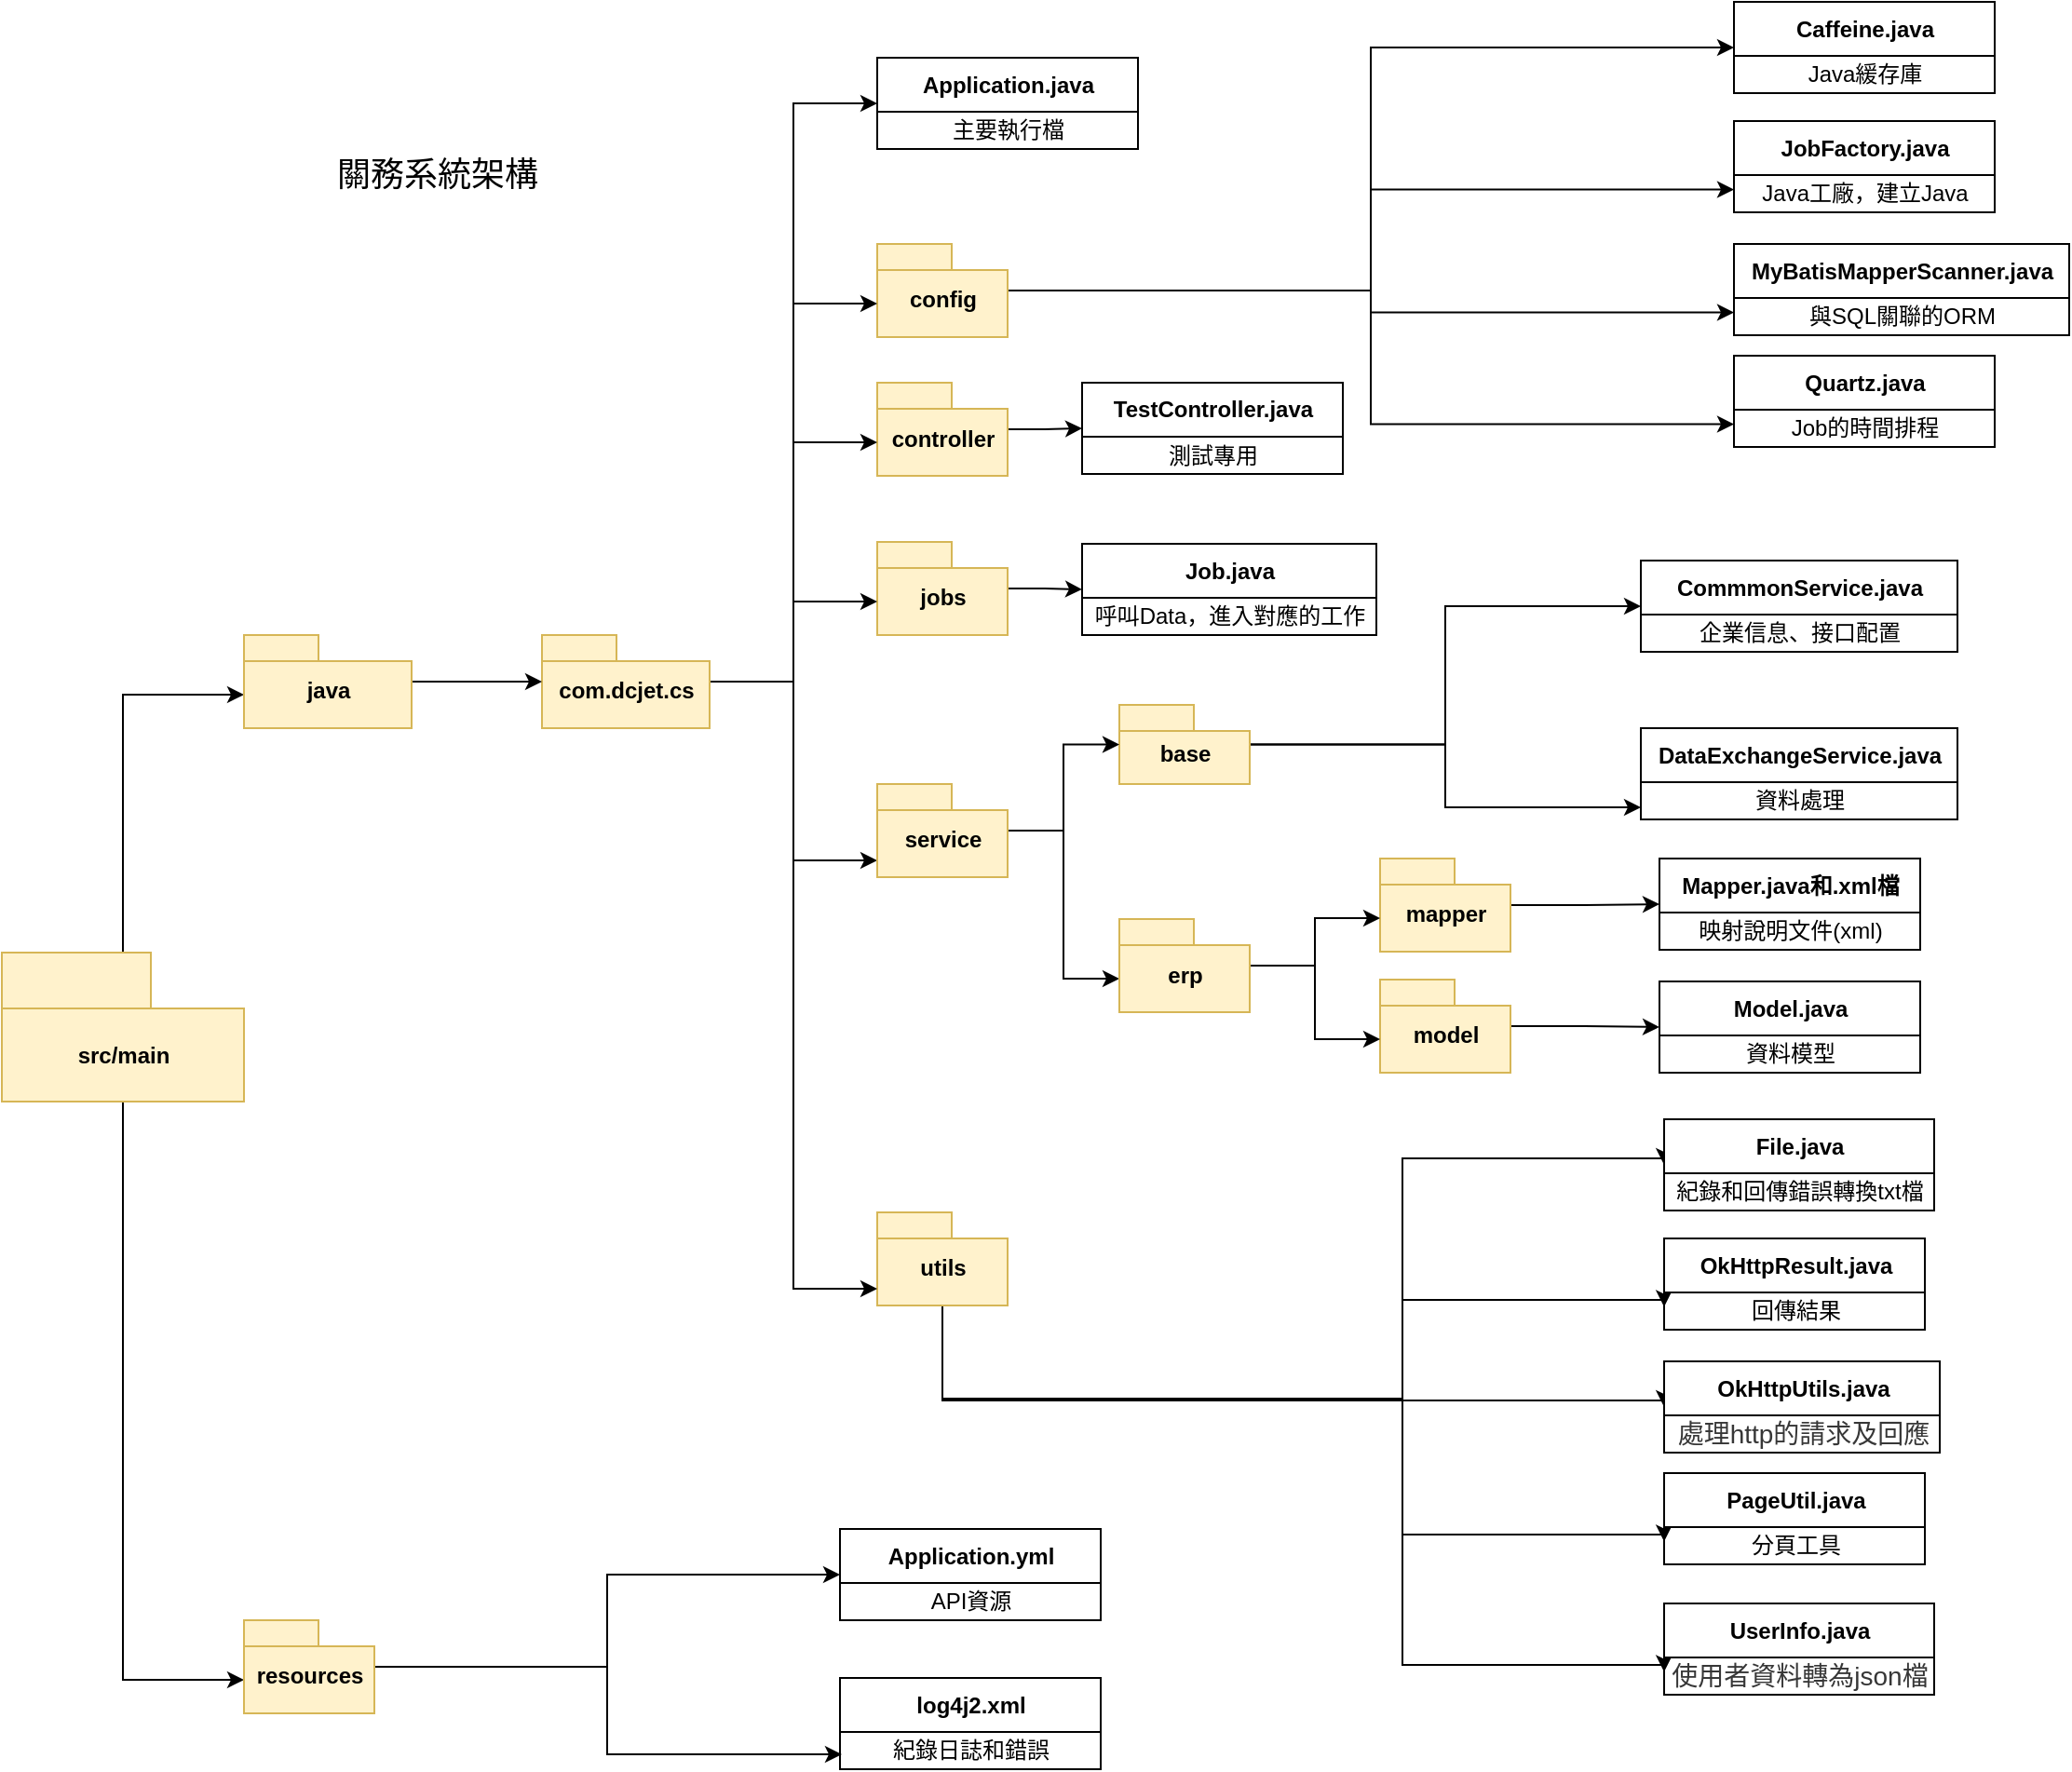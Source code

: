 <mxfile version="14.6.0" type="github">
  <diagram id="E2W33tM_lJapqoK78Tub" name="Page-1">
    <mxGraphModel dx="1422" dy="705" grid="1" gridSize="10" guides="1" tooltips="1" connect="1" arrows="1" fold="1" page="1" pageScale="1" pageWidth="1169" pageHeight="827" math="0" shadow="0">
      <root>
        <mxCell id="0" />
        <mxCell id="1" parent="0" />
        <mxCell id="wwZ5Yi76qFVbDz2MihXI-183" style="edgeStyle=orthogonalEdgeStyle;rounded=0;orthogonalLoop=1;jettySize=auto;html=1;entryX=0;entryY=0;entryDx=0;entryDy=32;entryPerimeter=0;" parent="1" source="wwZ5Yi76qFVbDz2MihXI-4" target="wwZ5Yi76qFVbDz2MihXI-178" edge="1">
          <mxGeometry relative="1" as="geometry" />
        </mxCell>
        <mxCell id="wwZ5Yi76qFVbDz2MihXI-184" style="edgeStyle=orthogonalEdgeStyle;rounded=0;orthogonalLoop=1;jettySize=auto;html=1;entryX=0;entryY=0;entryDx=0;entryDy=32;entryPerimeter=0;" parent="1" source="wwZ5Yi76qFVbDz2MihXI-4" target="wwZ5Yi76qFVbDz2MihXI-148" edge="1">
          <mxGeometry relative="1" as="geometry" />
        </mxCell>
        <mxCell id="wwZ5Yi76qFVbDz2MihXI-4" value="src/main" style="shape=folder;fontStyle=1;tabWidth=80;tabHeight=30;tabPosition=left;html=1;boundedLbl=1;fillColor=#fff2cc;strokeColor=#d6b656;" parent="1" vertex="1">
          <mxGeometry x="29" y="850.5" width="130" height="80" as="geometry" />
        </mxCell>
        <mxCell id="wwZ5Yi76qFVbDz2MihXI-46" style="edgeStyle=orthogonalEdgeStyle;rounded=0;orthogonalLoop=1;jettySize=auto;html=1;entryX=0;entryY=0.5;entryDx=0;entryDy=0;" parent="1" source="wwZ5Yi76qFVbDz2MihXI-6" target="wwZ5Yi76qFVbDz2MihXI-41" edge="1">
          <mxGeometry relative="1" as="geometry" />
        </mxCell>
        <mxCell id="wwZ5Yi76qFVbDz2MihXI-47" style="edgeStyle=orthogonalEdgeStyle;rounded=0;orthogonalLoop=1;jettySize=auto;html=1;entryX=0;entryY=0.75;entryDx=0;entryDy=0;" parent="1" source="wwZ5Yi76qFVbDz2MihXI-6" target="wwZ5Yi76qFVbDz2MihXI-42" edge="1">
          <mxGeometry relative="1" as="geometry" />
        </mxCell>
        <mxCell id="wwZ5Yi76qFVbDz2MihXI-48" style="edgeStyle=orthogonalEdgeStyle;rounded=0;orthogonalLoop=1;jettySize=auto;html=1;entryX=0;entryY=0.75;entryDx=0;entryDy=0;" parent="1" source="wwZ5Yi76qFVbDz2MihXI-6" target="wwZ5Yi76qFVbDz2MihXI-43" edge="1">
          <mxGeometry relative="1" as="geometry" />
        </mxCell>
        <mxCell id="wwZ5Yi76qFVbDz2MihXI-49" style="edgeStyle=orthogonalEdgeStyle;rounded=0;orthogonalLoop=1;jettySize=auto;html=1;entryX=0;entryY=0.75;entryDx=0;entryDy=0;" parent="1" source="wwZ5Yi76qFVbDz2MihXI-6" target="wwZ5Yi76qFVbDz2MihXI-44" edge="1">
          <mxGeometry relative="1" as="geometry" />
        </mxCell>
        <mxCell id="wwZ5Yi76qFVbDz2MihXI-6" value="config" style="shape=folder;fontStyle=1;spacingTop=10;tabWidth=40;tabHeight=14;tabPosition=left;html=1;fillColor=#fff2cc;strokeColor=#d6b656;" parent="1" vertex="1">
          <mxGeometry x="499" y="470" width="70" height="50" as="geometry" />
        </mxCell>
        <mxCell id="wwZ5Yi76qFVbDz2MihXI-100" style="edgeStyle=orthogonalEdgeStyle;rounded=0;orthogonalLoop=1;jettySize=auto;html=1;entryX=0;entryY=0.5;entryDx=0;entryDy=0;" parent="1" source="wwZ5Yi76qFVbDz2MihXI-7" target="wwZ5Yi76qFVbDz2MihXI-50" edge="1">
          <mxGeometry relative="1" as="geometry" />
        </mxCell>
        <mxCell id="wwZ5Yi76qFVbDz2MihXI-7" value="controller" style="shape=folder;fontStyle=1;spacingTop=10;tabWidth=40;tabHeight=14;tabPosition=left;html=1;fillColor=#fff2cc;strokeColor=#d6b656;" parent="1" vertex="1">
          <mxGeometry x="499" y="544.5" width="70" height="50" as="geometry" />
        </mxCell>
        <mxCell id="wwZ5Yi76qFVbDz2MihXI-140" style="edgeStyle=orthogonalEdgeStyle;rounded=0;orthogonalLoop=1;jettySize=auto;html=1;entryX=0;entryY=0.5;entryDx=0;entryDy=0;" parent="1" source="wwZ5Yi76qFVbDz2MihXI-8" target="wwZ5Yi76qFVbDz2MihXI-138" edge="1">
          <mxGeometry relative="1" as="geometry" />
        </mxCell>
        <mxCell id="wwZ5Yi76qFVbDz2MihXI-8" value="jobs" style="shape=folder;fontStyle=1;spacingTop=10;tabWidth=40;tabHeight=14;tabPosition=left;html=1;fillColor=#fff2cc;strokeColor=#d6b656;" parent="1" vertex="1">
          <mxGeometry x="499" y="630" width="70" height="50" as="geometry" />
        </mxCell>
        <mxCell id="wwZ5Yi76qFVbDz2MihXI-176" style="edgeStyle=orthogonalEdgeStyle;rounded=0;orthogonalLoop=1;jettySize=auto;html=1;entryX=0;entryY=0.5;entryDx=0;entryDy=0;" parent="1" source="wwZ5Yi76qFVbDz2MihXI-9" target="wwZ5Yi76qFVbDz2MihXI-54" edge="1">
          <mxGeometry relative="1" as="geometry" />
        </mxCell>
        <mxCell id="wwZ5Yi76qFVbDz2MihXI-177" style="edgeStyle=orthogonalEdgeStyle;rounded=0;orthogonalLoop=1;jettySize=auto;html=1;entryX=0;entryY=0.675;entryDx=0;entryDy=0;entryPerimeter=0;" parent="1" source="wwZ5Yi76qFVbDz2MihXI-9" target="wwZ5Yi76qFVbDz2MihXI-132" edge="1">
          <mxGeometry relative="1" as="geometry" />
        </mxCell>
        <mxCell id="wwZ5Yi76qFVbDz2MihXI-9" value="base" style="shape=folder;fontStyle=1;spacingTop=10;tabWidth=40;tabHeight=14;tabPosition=left;html=1;fillColor=#fff2cc;strokeColor=#d6b656;" parent="1" vertex="1">
          <mxGeometry x="629" y="717.5" width="70" height="42.5" as="geometry" />
        </mxCell>
        <mxCell id="wwZ5Yi76qFVbDz2MihXI-143" style="edgeStyle=orthogonalEdgeStyle;rounded=0;orthogonalLoop=1;jettySize=auto;html=1;entryX=0;entryY=0.5;entryDx=0;entryDy=0;" parent="1" source="wwZ5Yi76qFVbDz2MihXI-10" target="wwZ5Yi76qFVbDz2MihXI-141" edge="1">
          <mxGeometry relative="1" as="geometry" />
        </mxCell>
        <mxCell id="wwZ5Yi76qFVbDz2MihXI-10" value="mapper" style="shape=folder;fontStyle=1;spacingTop=10;tabWidth=40;tabHeight=14;tabPosition=left;html=1;fillColor=#fff2cc;strokeColor=#d6b656;" parent="1" vertex="1">
          <mxGeometry x="769" y="800" width="70" height="50" as="geometry" />
        </mxCell>
        <mxCell id="wwZ5Yi76qFVbDz2MihXI-136" style="edgeStyle=orthogonalEdgeStyle;rounded=0;orthogonalLoop=1;jettySize=auto;html=1;entryX=0;entryY=0.5;entryDx=0;entryDy=0;" parent="1" source="wwZ5Yi76qFVbDz2MihXI-11" target="wwZ5Yi76qFVbDz2MihXI-133" edge="1">
          <mxGeometry relative="1" as="geometry" />
        </mxCell>
        <mxCell id="wwZ5Yi76qFVbDz2MihXI-11" value="model" style="shape=folder;fontStyle=1;spacingTop=10;tabWidth=40;tabHeight=14;tabPosition=left;html=1;fillColor=#fff2cc;strokeColor=#d6b656;" parent="1" vertex="1">
          <mxGeometry x="769" y="865" width="70" height="50" as="geometry" />
        </mxCell>
        <mxCell id="wwZ5Yi76qFVbDz2MihXI-67" style="edgeStyle=orthogonalEdgeStyle;rounded=0;orthogonalLoop=1;jettySize=auto;html=1;entryX=0;entryY=0.5;entryDx=0;entryDy=0;" parent="1" source="wwZ5Yi76qFVbDz2MihXI-12" target="wwZ5Yi76qFVbDz2MihXI-63" edge="1">
          <mxGeometry relative="1" as="geometry">
            <Array as="points">
              <mxPoint x="534" y="1090" />
              <mxPoint x="781" y="1090" />
              <mxPoint x="781" y="961" />
            </Array>
          </mxGeometry>
        </mxCell>
        <mxCell id="wwZ5Yi76qFVbDz2MihXI-68" style="edgeStyle=orthogonalEdgeStyle;rounded=0;orthogonalLoop=1;jettySize=auto;html=1;entryX=0;entryY=0.75;entryDx=0;entryDy=0;" parent="1" source="wwZ5Yi76qFVbDz2MihXI-12" target="wwZ5Yi76qFVbDz2MihXI-64" edge="1">
          <mxGeometry relative="1" as="geometry">
            <Array as="points">
              <mxPoint x="534" y="1090" />
              <mxPoint x="781" y="1090" />
              <mxPoint x="781" y="1037" />
            </Array>
          </mxGeometry>
        </mxCell>
        <mxCell id="wwZ5Yi76qFVbDz2MihXI-69" style="edgeStyle=orthogonalEdgeStyle;rounded=0;orthogonalLoop=1;jettySize=auto;html=1;entryX=0;entryY=0.5;entryDx=0;entryDy=0;" parent="1" source="wwZ5Yi76qFVbDz2MihXI-12" target="wwZ5Yi76qFVbDz2MihXI-65" edge="1">
          <mxGeometry relative="1" as="geometry">
            <Array as="points">
              <mxPoint x="534" y="1091" />
            </Array>
          </mxGeometry>
        </mxCell>
        <mxCell id="wwZ5Yi76qFVbDz2MihXI-70" style="edgeStyle=orthogonalEdgeStyle;rounded=0;orthogonalLoop=1;jettySize=auto;html=1;entryX=0;entryY=0.75;entryDx=0;entryDy=0;" parent="1" source="wwZ5Yi76qFVbDz2MihXI-12" target="wwZ5Yi76qFVbDz2MihXI-66" edge="1">
          <mxGeometry relative="1" as="geometry">
            <Array as="points">
              <mxPoint x="534" y="1090" />
              <mxPoint x="781" y="1090" />
              <mxPoint x="781" y="1163" />
            </Array>
          </mxGeometry>
        </mxCell>
        <mxCell id="wwZ5Yi76qFVbDz2MihXI-72" style="edgeStyle=orthogonalEdgeStyle;rounded=0;orthogonalLoop=1;jettySize=auto;html=1;entryX=0;entryY=0.75;entryDx=0;entryDy=0;" parent="1" source="wwZ5Yi76qFVbDz2MihXI-12" target="wwZ5Yi76qFVbDz2MihXI-71" edge="1">
          <mxGeometry relative="1" as="geometry">
            <Array as="points">
              <mxPoint x="534" y="1090" />
              <mxPoint x="781" y="1090" />
              <mxPoint x="781" y="1233" />
            </Array>
          </mxGeometry>
        </mxCell>
        <mxCell id="wwZ5Yi76qFVbDz2MihXI-12" value="utils" style="shape=folder;fontStyle=1;spacingTop=10;tabWidth=40;tabHeight=14;tabPosition=left;html=1;fillColor=#fff2cc;strokeColor=#d6b656;" parent="1" vertex="1">
          <mxGeometry x="499" y="990" width="70" height="50" as="geometry" />
        </mxCell>
        <mxCell id="wwZ5Yi76qFVbDz2MihXI-34" value="Application.java" style="swimlane;fontStyle=1;align=center;verticalAlign=middle;childLayout=stackLayout;horizontal=1;startSize=29;horizontalStack=0;resizeParent=1;resizeParentMax=0;resizeLast=0;collapsible=0;marginBottom=0;html=1;" parent="1" vertex="1">
          <mxGeometry x="499" y="370" width="140" height="49" as="geometry" />
        </mxCell>
        <mxCell id="wwZ5Yi76qFVbDz2MihXI-111" value="主要執行檔" style="text;html=1;align=center;verticalAlign=middle;resizable=0;points=[];autosize=1;strokeColor=none;" parent="wwZ5Yi76qFVbDz2MihXI-34" vertex="1">
          <mxGeometry y="29" width="140" height="20" as="geometry" />
        </mxCell>
        <mxCell id="wwZ5Yi76qFVbDz2MihXI-41" value="Caffeine.java" style="swimlane;fontStyle=1;align=center;verticalAlign=middle;childLayout=stackLayout;horizontal=1;startSize=29;horizontalStack=0;resizeParent=1;resizeParentMax=0;resizeLast=0;collapsible=0;marginBottom=0;html=1;" parent="1" vertex="1">
          <mxGeometry x="959" y="340" width="140" height="49" as="geometry" />
        </mxCell>
        <mxCell id="wwZ5Yi76qFVbDz2MihXI-123" value="Java緩存庫" style="text;html=1;align=center;verticalAlign=middle;resizable=0;points=[];autosize=1;strokeColor=none;" parent="wwZ5Yi76qFVbDz2MihXI-41" vertex="1">
          <mxGeometry y="29" width="140" height="20" as="geometry" />
        </mxCell>
        <mxCell id="wwZ5Yi76qFVbDz2MihXI-42" value="JobFactory.java" style="swimlane;fontStyle=1;align=center;verticalAlign=middle;childLayout=stackLayout;horizontal=1;startSize=29;horizontalStack=0;resizeParent=1;resizeParentMax=0;resizeLast=0;collapsible=0;marginBottom=0;html=1;" parent="1" vertex="1">
          <mxGeometry x="959" y="404" width="140" height="49" as="geometry" />
        </mxCell>
        <mxCell id="wwZ5Yi76qFVbDz2MihXI-126" value="Java工廠，建立Java" style="text;html=1;align=center;verticalAlign=middle;resizable=0;points=[];autosize=1;strokeColor=none;" parent="wwZ5Yi76qFVbDz2MihXI-42" vertex="1">
          <mxGeometry y="29" width="140" height="20" as="geometry" />
        </mxCell>
        <mxCell id="wwZ5Yi76qFVbDz2MihXI-43" value="MyBatisMapperScanner.java" style="swimlane;fontStyle=1;align=center;verticalAlign=middle;childLayout=stackLayout;horizontal=1;startSize=29;horizontalStack=0;resizeParent=1;resizeParentMax=0;resizeLast=0;collapsible=0;marginBottom=0;html=1;" parent="1" vertex="1">
          <mxGeometry x="959" y="470" width="180" height="49" as="geometry" />
        </mxCell>
        <mxCell id="wwZ5Yi76qFVbDz2MihXI-127" value="與SQL關聯的ORM" style="text;html=1;align=center;verticalAlign=middle;resizable=0;points=[];autosize=1;strokeColor=none;" parent="wwZ5Yi76qFVbDz2MihXI-43" vertex="1">
          <mxGeometry y="29" width="180" height="20" as="geometry" />
        </mxCell>
        <mxCell id="wwZ5Yi76qFVbDz2MihXI-44" value="Quartz.java" style="swimlane;fontStyle=1;align=center;verticalAlign=middle;childLayout=stackLayout;horizontal=1;startSize=29;horizontalStack=0;resizeParent=1;resizeParentMax=0;resizeLast=0;collapsible=0;marginBottom=0;html=1;" parent="1" vertex="1">
          <mxGeometry x="959" y="530" width="140" height="49" as="geometry" />
        </mxCell>
        <mxCell id="wwZ5Yi76qFVbDz2MihXI-128" value="Job的時間排程" style="text;html=1;align=center;verticalAlign=middle;resizable=0;points=[];autosize=1;strokeColor=none;" parent="wwZ5Yi76qFVbDz2MihXI-44" vertex="1">
          <mxGeometry y="29" width="140" height="20" as="geometry" />
        </mxCell>
        <mxCell id="wwZ5Yi76qFVbDz2MihXI-54" value="CommmonService.java" style="swimlane;fontStyle=1;align=center;verticalAlign=middle;childLayout=stackLayout;horizontal=1;startSize=29;horizontalStack=0;resizeParent=1;resizeParentMax=0;resizeLast=0;collapsible=0;marginBottom=0;html=1;" parent="1" vertex="1">
          <mxGeometry x="909" y="640" width="170" height="49" as="geometry" />
        </mxCell>
        <mxCell id="wwZ5Yi76qFVbDz2MihXI-146" value="企業信息、接口配置" style="text;html=1;align=center;verticalAlign=middle;resizable=0;points=[];autosize=1;strokeColor=none;" parent="wwZ5Yi76qFVbDz2MihXI-54" vertex="1">
          <mxGeometry y="29" width="170" height="20" as="geometry" />
        </mxCell>
        <mxCell id="wwZ5Yi76qFVbDz2MihXI-55" value="DataExchangeService.java" style="swimlane;fontStyle=1;align=center;verticalAlign=middle;childLayout=stackLayout;horizontal=1;startSize=29;horizontalStack=0;resizeParent=1;resizeParentMax=0;resizeLast=0;collapsible=0;marginBottom=0;html=1;" parent="1" vertex="1">
          <mxGeometry x="909" y="730" width="170" height="49" as="geometry" />
        </mxCell>
        <mxCell id="wwZ5Yi76qFVbDz2MihXI-132" value="資料處理" style="text;html=1;align=center;verticalAlign=middle;resizable=0;points=[];autosize=1;strokeColor=none;" parent="wwZ5Yi76qFVbDz2MihXI-55" vertex="1">
          <mxGeometry y="29" width="170" height="20" as="geometry" />
        </mxCell>
        <mxCell id="wwZ5Yi76qFVbDz2MihXI-63" value="File.java" style="swimlane;fontStyle=1;align=center;verticalAlign=middle;childLayout=stackLayout;horizontal=1;startSize=29;horizontalStack=0;resizeParent=1;resizeParentMax=0;resizeLast=0;collapsible=0;marginBottom=0;html=1;" parent="1" vertex="1">
          <mxGeometry x="921.5" y="940" width="145" height="49" as="geometry" />
        </mxCell>
        <mxCell id="wwZ5Yi76qFVbDz2MihXI-115" value="紀錄和回傳錯誤轉換txt檔" style="text;html=1;align=center;verticalAlign=middle;resizable=0;points=[];autosize=1;strokeColor=none;" parent="wwZ5Yi76qFVbDz2MihXI-63" vertex="1">
          <mxGeometry y="29" width="145" height="20" as="geometry" />
        </mxCell>
        <mxCell id="wwZ5Yi76qFVbDz2MihXI-64" value="OkHttpResult.java" style="swimlane;fontStyle=1;align=center;verticalAlign=middle;childLayout=stackLayout;horizontal=1;startSize=29;horizontalStack=0;resizeParent=1;resizeParentMax=0;resizeLast=0;collapsible=0;marginBottom=0;html=1;" parent="1" vertex="1">
          <mxGeometry x="921.5" y="1004" width="140" height="49" as="geometry" />
        </mxCell>
        <mxCell id="wwZ5Yi76qFVbDz2MihXI-116" value="回傳結果" style="text;html=1;align=center;verticalAlign=middle;resizable=0;points=[];autosize=1;strokeColor=none;" parent="wwZ5Yi76qFVbDz2MihXI-64" vertex="1">
          <mxGeometry y="29" width="140" height="20" as="geometry" />
        </mxCell>
        <mxCell id="wwZ5Yi76qFVbDz2MihXI-65" value="OkHttpUtils.java" style="swimlane;fontStyle=1;align=center;verticalAlign=middle;childLayout=stackLayout;horizontal=1;startSize=29;horizontalStack=0;resizeParent=1;resizeParentMax=0;resizeLast=0;collapsible=0;marginBottom=0;html=1;" parent="1" vertex="1">
          <mxGeometry x="921.5" y="1070" width="148" height="49" as="geometry" />
        </mxCell>
        <mxCell id="wwZ5Yi76qFVbDz2MihXI-120" value="&lt;span style=&quot;color: rgb(55 , 55 , 55) ; font-family: &amp;#34;arial&amp;#34; , &amp;#34;pingfang tc&amp;#34; , &amp;#34;microsoft_jhenghei_fix&amp;#34; , , &amp;#34;microsoft jhenghei&amp;#34; , &amp;#34;hiragino kaku gothic pro&amp;#34; , , &amp;#34;apple ligothic&amp;#34; , &amp;#34;heiti tc&amp;#34; , , &amp;#34;pmingliu&amp;#34; , , &amp;#34;mingliu&amp;#34; , sans-serif ; font-size: 14px ; background-color: rgb(255 , 255 , 255)&quot;&gt; 處理http的請求及回應&lt;/span&gt;" style="text;html=1;align=center;verticalAlign=middle;resizable=0;points=[];autosize=1;strokeColor=none;" parent="wwZ5Yi76qFVbDz2MihXI-65" vertex="1">
          <mxGeometry y="29" width="148" height="20" as="geometry" />
        </mxCell>
        <mxCell id="wwZ5Yi76qFVbDz2MihXI-66" value="PageUtil.java" style="swimlane;fontStyle=1;align=center;verticalAlign=middle;childLayout=stackLayout;horizontal=1;startSize=29;horizontalStack=0;resizeParent=1;resizeParentMax=0;resizeLast=0;collapsible=0;marginBottom=0;html=1;" parent="1" vertex="1">
          <mxGeometry x="921.5" y="1130" width="140" height="49" as="geometry" />
        </mxCell>
        <mxCell id="wwZ5Yi76qFVbDz2MihXI-119" value="分頁工具" style="text;html=1;align=center;verticalAlign=middle;resizable=0;points=[];autosize=1;strokeColor=none;" parent="wwZ5Yi76qFVbDz2MihXI-66" vertex="1">
          <mxGeometry y="29" width="140" height="20" as="geometry" />
        </mxCell>
        <mxCell id="wwZ5Yi76qFVbDz2MihXI-71" value="UserInfo.java" style="swimlane;fontStyle=1;align=center;verticalAlign=middle;childLayout=stackLayout;horizontal=1;startSize=29;horizontalStack=0;resizeParent=1;resizeParentMax=0;resizeLast=0;collapsible=0;marginBottom=0;html=1;" parent="1" vertex="1">
          <mxGeometry x="921.5" y="1200" width="145" height="49" as="geometry" />
        </mxCell>
        <mxCell id="wwZ5Yi76qFVbDz2MihXI-121" value="&lt;span style=&quot;color: rgb(55 , 55 , 55) ; font-family: &amp;#34;arial&amp;#34; , &amp;#34;pingfang tc&amp;#34; , &amp;#34;microsoft_jhenghei_fix&amp;#34; , , &amp;#34;microsoft jhenghei&amp;#34; , &amp;#34;hiragino kaku gothic pro&amp;#34; , , &amp;#34;apple ligothic&amp;#34; , &amp;#34;heiti tc&amp;#34; , , &amp;#34;pmingliu&amp;#34; , , &amp;#34;mingliu&amp;#34; , sans-serif ; font-size: 14px ; background-color: rgb(255 , 255 , 255)&quot;&gt;使用者資料轉為json檔&lt;/span&gt;" style="text;html=1;align=center;verticalAlign=middle;resizable=0;points=[];autosize=1;strokeColor=none;" parent="wwZ5Yi76qFVbDz2MihXI-71" vertex="1">
          <mxGeometry y="29" width="145" height="20" as="geometry" />
        </mxCell>
        <mxCell id="wwZ5Yi76qFVbDz2MihXI-50" value="TestController.java" style="swimlane;fontStyle=1;align=center;verticalAlign=middle;childLayout=stackLayout;horizontal=1;startSize=29;horizontalStack=0;resizeParent=1;resizeParentMax=0;resizeLast=0;collapsible=0;marginBottom=0;html=1;" parent="1" vertex="1">
          <mxGeometry x="609" y="544.5" width="140" height="49" as="geometry" />
        </mxCell>
        <mxCell id="wwZ5Yi76qFVbDz2MihXI-113" value="測試專用" style="text;html=1;align=center;verticalAlign=middle;resizable=0;points=[];autosize=1;strokeColor=none;" parent="wwZ5Yi76qFVbDz2MihXI-50" vertex="1">
          <mxGeometry y="29" width="140" height="20" as="geometry" />
        </mxCell>
        <mxCell id="wwZ5Yi76qFVbDz2MihXI-133" value="Model.java" style="swimlane;fontStyle=1;align=center;verticalAlign=middle;childLayout=stackLayout;horizontal=1;startSize=29;horizontalStack=0;resizeParent=1;resizeParentMax=0;resizeLast=0;collapsible=0;marginBottom=0;html=1;" parent="1" vertex="1">
          <mxGeometry x="919" y="866" width="140" height="49" as="geometry" />
        </mxCell>
        <mxCell id="wwZ5Yi76qFVbDz2MihXI-134" value="資料模型" style="text;html=1;align=center;verticalAlign=middle;resizable=0;points=[];autosize=1;strokeColor=none;" parent="wwZ5Yi76qFVbDz2MihXI-133" vertex="1">
          <mxGeometry y="29" width="140" height="20" as="geometry" />
        </mxCell>
        <mxCell id="wwZ5Yi76qFVbDz2MihXI-138" value="Job.java" style="swimlane;fontStyle=1;align=center;verticalAlign=middle;childLayout=stackLayout;horizontal=1;startSize=29;horizontalStack=0;resizeParent=1;resizeParentMax=0;resizeLast=0;collapsible=0;marginBottom=0;html=1;" parent="1" vertex="1">
          <mxGeometry x="609" y="631" width="158" height="49" as="geometry" />
        </mxCell>
        <mxCell id="wwZ5Yi76qFVbDz2MihXI-139" value="呼叫Data，進入對應的工作" style="text;html=1;align=center;verticalAlign=middle;resizable=0;points=[];autosize=1;strokeColor=none;" parent="wwZ5Yi76qFVbDz2MihXI-138" vertex="1">
          <mxGeometry y="29" width="158" height="20" as="geometry" />
        </mxCell>
        <mxCell id="wwZ5Yi76qFVbDz2MihXI-141" value="Mapper.java和.xml檔" style="swimlane;fontStyle=1;align=center;verticalAlign=middle;childLayout=stackLayout;horizontal=1;startSize=29;horizontalStack=0;resizeParent=1;resizeParentMax=0;resizeLast=0;collapsible=0;marginBottom=0;html=1;" parent="1" vertex="1">
          <mxGeometry x="919" y="800" width="140" height="49" as="geometry" />
        </mxCell>
        <mxCell id="wwZ5Yi76qFVbDz2MihXI-142" value="映射說明文件(xml)" style="text;html=1;align=center;verticalAlign=middle;resizable=0;points=[];autosize=1;strokeColor=none;" parent="wwZ5Yi76qFVbDz2MihXI-141" vertex="1">
          <mxGeometry y="29" width="140" height="20" as="geometry" />
        </mxCell>
        <mxCell id="wwZ5Yi76qFVbDz2MihXI-154" style="edgeStyle=orthogonalEdgeStyle;rounded=0;orthogonalLoop=1;jettySize=auto;html=1;entryX=0;entryY=0.5;entryDx=0;entryDy=0;" parent="1" source="wwZ5Yi76qFVbDz2MihXI-148" target="wwZ5Yi76qFVbDz2MihXI-150" edge="1">
          <mxGeometry relative="1" as="geometry" />
        </mxCell>
        <mxCell id="wwZ5Yi76qFVbDz2MihXI-155" style="edgeStyle=orthogonalEdgeStyle;rounded=0;orthogonalLoop=1;jettySize=auto;html=1;entryX=0.007;entryY=0.6;entryDx=0;entryDy=0;entryPerimeter=0;" parent="1" source="wwZ5Yi76qFVbDz2MihXI-148" target="wwZ5Yi76qFVbDz2MihXI-153" edge="1">
          <mxGeometry relative="1" as="geometry" />
        </mxCell>
        <mxCell id="wwZ5Yi76qFVbDz2MihXI-148" value="resources" style="shape=folder;fontStyle=1;spacingTop=10;tabWidth=40;tabHeight=14;tabPosition=left;html=1;fillColor=#fff2cc;strokeColor=#d6b656;" parent="1" vertex="1">
          <mxGeometry x="159" y="1209" width="70" height="50" as="geometry" />
        </mxCell>
        <mxCell id="wwZ5Yi76qFVbDz2MihXI-150" value="Application.yml" style="swimlane;fontStyle=1;align=center;verticalAlign=middle;childLayout=stackLayout;horizontal=1;startSize=29;horizontalStack=0;resizeParent=1;resizeParentMax=0;resizeLast=0;collapsible=0;marginBottom=0;html=1;" parent="1" vertex="1">
          <mxGeometry x="479" y="1160" width="140" height="49" as="geometry" />
        </mxCell>
        <mxCell id="wwZ5Yi76qFVbDz2MihXI-151" value="API資源" style="text;html=1;align=center;verticalAlign=middle;resizable=0;points=[];autosize=1;strokeColor=none;" parent="wwZ5Yi76qFVbDz2MihXI-150" vertex="1">
          <mxGeometry y="29" width="140" height="20" as="geometry" />
        </mxCell>
        <mxCell id="wwZ5Yi76qFVbDz2MihXI-152" value="log4j2.xml" style="swimlane;fontStyle=1;align=center;verticalAlign=middle;childLayout=stackLayout;horizontal=1;startSize=29;horizontalStack=0;resizeParent=1;resizeParentMax=0;resizeLast=0;collapsible=0;marginBottom=0;html=1;" parent="1" vertex="1">
          <mxGeometry x="479" y="1240" width="140" height="49" as="geometry" />
        </mxCell>
        <mxCell id="wwZ5Yi76qFVbDz2MihXI-153" value="紀錄日誌和錯誤" style="text;html=1;align=center;verticalAlign=middle;resizable=0;points=[];autosize=1;strokeColor=none;" parent="wwZ5Yi76qFVbDz2MihXI-152" vertex="1">
          <mxGeometry y="29" width="140" height="20" as="geometry" />
        </mxCell>
        <mxCell id="wwZ5Yi76qFVbDz2MihXI-160" style="edgeStyle=orthogonalEdgeStyle;rounded=0;orthogonalLoop=1;jettySize=auto;html=1;entryX=0;entryY=0;entryDx=0;entryDy=32;entryPerimeter=0;" parent="1" source="wwZ5Yi76qFVbDz2MihXI-5" target="wwZ5Yi76qFVbDz2MihXI-6" edge="1">
          <mxGeometry relative="1" as="geometry" />
        </mxCell>
        <mxCell id="wwZ5Yi76qFVbDz2MihXI-161" style="edgeStyle=orthogonalEdgeStyle;rounded=0;orthogonalLoop=1;jettySize=auto;html=1;entryX=0;entryY=0;entryDx=0;entryDy=32;entryPerimeter=0;" parent="1" source="wwZ5Yi76qFVbDz2MihXI-5" target="wwZ5Yi76qFVbDz2MihXI-7" edge="1">
          <mxGeometry relative="1" as="geometry" />
        </mxCell>
        <mxCell id="wwZ5Yi76qFVbDz2MihXI-162" style="edgeStyle=orthogonalEdgeStyle;rounded=0;orthogonalLoop=1;jettySize=auto;html=1;entryX=0;entryY=0;entryDx=0;entryDy=32;entryPerimeter=0;" parent="1" source="wwZ5Yi76qFVbDz2MihXI-5" target="wwZ5Yi76qFVbDz2MihXI-8" edge="1">
          <mxGeometry relative="1" as="geometry" />
        </mxCell>
        <mxCell id="wwZ5Yi76qFVbDz2MihXI-165" style="edgeStyle=orthogonalEdgeStyle;rounded=0;orthogonalLoop=1;jettySize=auto;html=1;entryX=0;entryY=0;entryDx=0;entryDy=41;entryPerimeter=0;" parent="1" source="wwZ5Yi76qFVbDz2MihXI-5" target="wwZ5Yi76qFVbDz2MihXI-163" edge="1">
          <mxGeometry relative="1" as="geometry" />
        </mxCell>
        <mxCell id="wwZ5Yi76qFVbDz2MihXI-166" style="edgeStyle=orthogonalEdgeStyle;rounded=0;orthogonalLoop=1;jettySize=auto;html=1;entryX=0;entryY=0;entryDx=0;entryDy=41;entryPerimeter=0;" parent="1" source="wwZ5Yi76qFVbDz2MihXI-5" target="wwZ5Yi76qFVbDz2MihXI-12" edge="1">
          <mxGeometry relative="1" as="geometry" />
        </mxCell>
        <mxCell id="wwZ5Yi76qFVbDz2MihXI-175" style="edgeStyle=orthogonalEdgeStyle;rounded=0;orthogonalLoop=1;jettySize=auto;html=1;entryX=0;entryY=0.5;entryDx=0;entryDy=0;" parent="1" source="wwZ5Yi76qFVbDz2MihXI-5" target="wwZ5Yi76qFVbDz2MihXI-34" edge="1">
          <mxGeometry relative="1" as="geometry" />
        </mxCell>
        <mxCell id="wwZ5Yi76qFVbDz2MihXI-5" value="com.dcjet.cs" style="shape=folder;fontStyle=1;spacingTop=10;tabWidth=40;tabHeight=14;tabPosition=left;html=1;fillColor=#fff2cc;strokeColor=#d6b656;" parent="1" vertex="1">
          <mxGeometry x="319" y="680" width="90" height="50" as="geometry" />
        </mxCell>
        <mxCell id="wwZ5Yi76qFVbDz2MihXI-167" style="edgeStyle=orthogonalEdgeStyle;rounded=0;orthogonalLoop=1;jettySize=auto;html=1;" parent="1" source="wwZ5Yi76qFVbDz2MihXI-163" target="wwZ5Yi76qFVbDz2MihXI-9" edge="1">
          <mxGeometry relative="1" as="geometry" />
        </mxCell>
        <mxCell id="wwZ5Yi76qFVbDz2MihXI-169" style="edgeStyle=orthogonalEdgeStyle;rounded=0;orthogonalLoop=1;jettySize=auto;html=1;entryX=0;entryY=0;entryDx=0;entryDy=32;entryPerimeter=0;" parent="1" source="wwZ5Yi76qFVbDz2MihXI-163" target="wwZ5Yi76qFVbDz2MihXI-168" edge="1">
          <mxGeometry relative="1" as="geometry" />
        </mxCell>
        <mxCell id="wwZ5Yi76qFVbDz2MihXI-163" value="service" style="shape=folder;fontStyle=1;spacingTop=10;tabWidth=40;tabHeight=14;tabPosition=left;html=1;fillColor=#fff2cc;strokeColor=#d6b656;" parent="1" vertex="1">
          <mxGeometry x="499" y="760" width="70" height="50" as="geometry" />
        </mxCell>
        <mxCell id="wwZ5Yi76qFVbDz2MihXI-170" style="edgeStyle=orthogonalEdgeStyle;rounded=0;orthogonalLoop=1;jettySize=auto;html=1;entryX=0;entryY=0;entryDx=0;entryDy=32;entryPerimeter=0;" parent="1" source="wwZ5Yi76qFVbDz2MihXI-168" target="wwZ5Yi76qFVbDz2MihXI-10" edge="1">
          <mxGeometry relative="1" as="geometry" />
        </mxCell>
        <mxCell id="wwZ5Yi76qFVbDz2MihXI-171" style="edgeStyle=orthogonalEdgeStyle;rounded=0;orthogonalLoop=1;jettySize=auto;html=1;entryX=0;entryY=0;entryDx=0;entryDy=32;entryPerimeter=0;" parent="1" source="wwZ5Yi76qFVbDz2MihXI-168" target="wwZ5Yi76qFVbDz2MihXI-11" edge="1">
          <mxGeometry relative="1" as="geometry" />
        </mxCell>
        <mxCell id="wwZ5Yi76qFVbDz2MihXI-168" value="erp" style="shape=folder;fontStyle=1;spacingTop=10;tabWidth=40;tabHeight=14;tabPosition=left;html=1;fillColor=#fff2cc;strokeColor=#d6b656;" parent="1" vertex="1">
          <mxGeometry x="629" y="832.5" width="70" height="50" as="geometry" />
        </mxCell>
        <mxCell id="wwZ5Yi76qFVbDz2MihXI-182" style="edgeStyle=orthogonalEdgeStyle;rounded=0;orthogonalLoop=1;jettySize=auto;html=1;" parent="1" source="wwZ5Yi76qFVbDz2MihXI-178" target="wwZ5Yi76qFVbDz2MihXI-5" edge="1">
          <mxGeometry relative="1" as="geometry" />
        </mxCell>
        <mxCell id="wwZ5Yi76qFVbDz2MihXI-178" value="java" style="shape=folder;fontStyle=1;spacingTop=10;tabWidth=40;tabHeight=14;tabPosition=left;html=1;fillColor=#fff2cc;strokeColor=#d6b656;" parent="1" vertex="1">
          <mxGeometry x="159" y="680" width="90" height="50" as="geometry" />
        </mxCell>
        <mxCell id="L-eEYMFRHzoz9G27n0uY-1" value="&lt;font style=&quot;font-size: 18px&quot;&gt;關務系統架構&lt;/font&gt;" style="text;html=1;strokeColor=none;fillColor=none;align=center;verticalAlign=middle;whiteSpace=wrap;rounded=0;" vertex="1" parent="1">
          <mxGeometry x="190" y="413" width="146" height="40" as="geometry" />
        </mxCell>
      </root>
    </mxGraphModel>
  </diagram>
</mxfile>

